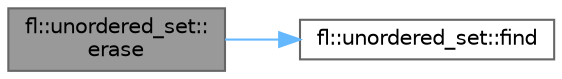 digraph "fl::unordered_set::erase"
{
 // INTERACTIVE_SVG=YES
 // LATEX_PDF_SIZE
  bgcolor="transparent";
  edge [fontname=Helvetica,fontsize=10,labelfontname=Helvetica,labelfontsize=10];
  node [fontname=Helvetica,fontsize=10,shape=box,height=0.2,width=0.4];
  rankdir="LR";
  Node1 [id="Node000001",label="fl::unordered_set::\lerase",height=0.2,width=0.4,color="gray40", fillcolor="grey60", style="filled", fontcolor="black",tooltip=" "];
  Node1 -> Node2 [id="edge1_Node000001_Node000002",color="steelblue1",style="solid",tooltip=" "];
  Node2 [id="Node000002",label="fl::unordered_set::find",height=0.2,width=0.4,color="grey40", fillcolor="white", style="filled",URL="$dd/d07/classfl_1_1unordered__set_a5d695afece4c7819535c21ad2360e2ba.html#a5d695afece4c7819535c21ad2360e2ba",tooltip=" "];
}
